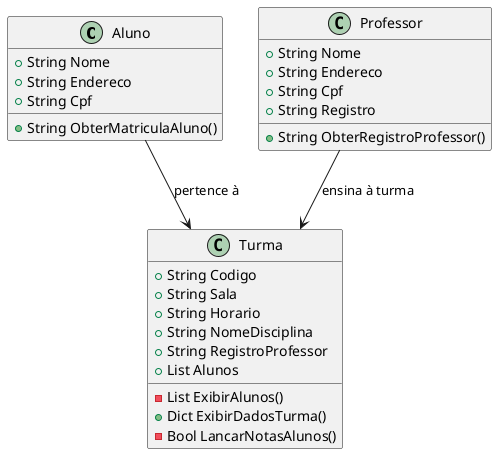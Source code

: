 @startuml
  class Aluno {
    +String Nome
    +String Endereco
    +String Cpf
    +String ObterMatriculaAluno()
  }

  class Professor {
    +String Nome
    +String Endereco
    +String Cpf
    +String Registro
    +String ObterRegistroProfessor()
  }

  class Turma {
    +String Codigo
    +String Sala
    +String Horario
    +String NomeDisciplina
    +String RegistroProfessor
    +List Alunos
    -List ExibirAlunos()
    +Dict ExibirDadosTurma()
    -Bool LancarNotasAlunos() 
  }

  Aluno --> Turma : pertence à
  Professor --> Turma : ensina à turma

@enduml